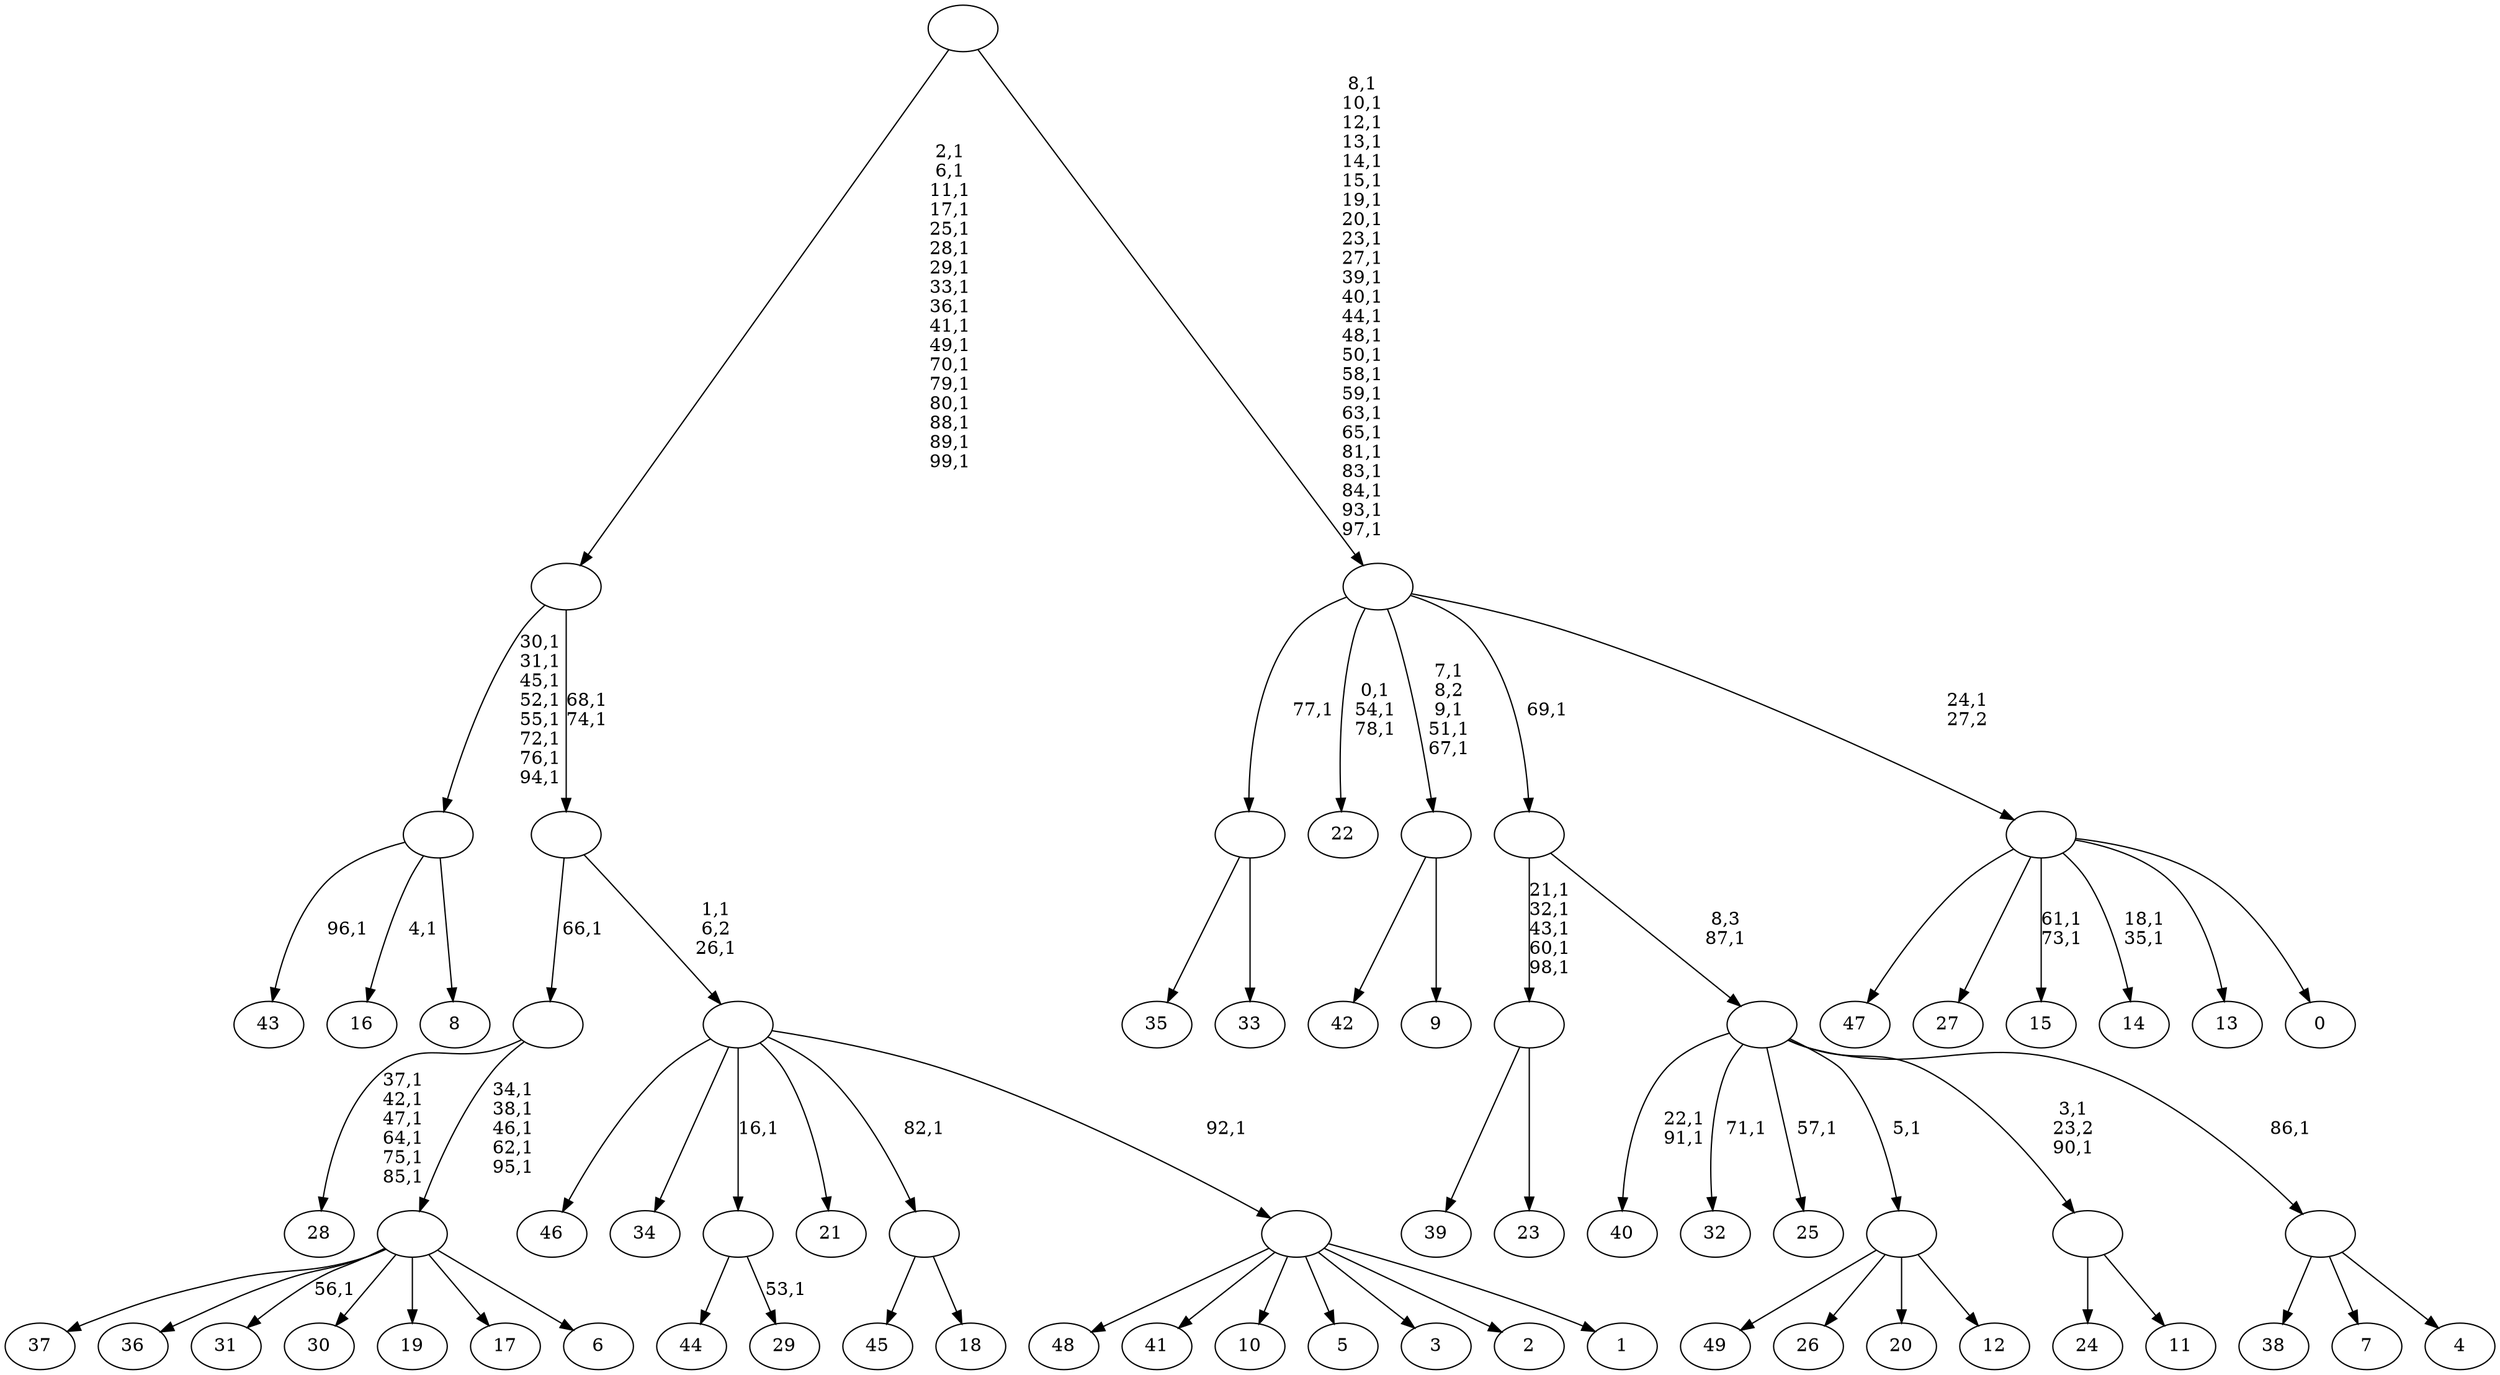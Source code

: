 digraph T {
	150 [label="49"]
	149 [label="48"]
	148 [label="47"]
	147 [label="46"]
	146 [label="45"]
	145 [label="44"]
	144 [label="43"]
	142 [label="42"]
	141 [label="41"]
	140 [label="40"]
	137 [label="39"]
	136 [label="38"]
	135 [label="37"]
	134 [label="36"]
	133 [label="35"]
	132 [label="34"]
	131 [label="33"]
	130 [label=""]
	129 [label="32"]
	127 [label="31"]
	125 [label="30"]
	124 [label="29"]
	122 [label=""]
	121 [label="28"]
	114 [label="27"]
	113 [label="26"]
	112 [label="25"]
	110 [label="24"]
	109 [label="23"]
	108 [label=""]
	103 [label="22"]
	99 [label="21"]
	98 [label="20"]
	97 [label="19"]
	96 [label="18"]
	95 [label=""]
	94 [label="17"]
	93 [label="16"]
	91 [label="15"]
	88 [label="14"]
	85 [label="13"]
	84 [label="12"]
	83 [label=""]
	82 [label="11"]
	81 [label=""]
	79 [label="10"]
	78 [label="9"]
	77 [label=""]
	73 [label="8"]
	72 [label=""]
	64 [label="7"]
	63 [label="6"]
	62 [label=""]
	57 [label=""]
	56 [label="5"]
	55 [label="4"]
	54 [label=""]
	53 [label=""]
	52 [label=""]
	51 [label="3"]
	50 [label="2"]
	49 [label="1"]
	48 [label=""]
	47 [label=""]
	45 [label=""]
	43 [label=""]
	26 [label="0"]
	25 [label=""]
	24 [label=""]
	0 [label=""]
	130 -> 133 [label=""]
	130 -> 131 [label=""]
	122 -> 124 [label="53,1"]
	122 -> 145 [label=""]
	108 -> 137 [label=""]
	108 -> 109 [label=""]
	95 -> 146 [label=""]
	95 -> 96 [label=""]
	83 -> 150 [label=""]
	83 -> 113 [label=""]
	83 -> 98 [label=""]
	83 -> 84 [label=""]
	81 -> 110 [label=""]
	81 -> 82 [label=""]
	77 -> 142 [label=""]
	77 -> 78 [label=""]
	72 -> 93 [label="4,1"]
	72 -> 144 [label="96,1"]
	72 -> 73 [label=""]
	62 -> 127 [label="56,1"]
	62 -> 135 [label=""]
	62 -> 134 [label=""]
	62 -> 125 [label=""]
	62 -> 97 [label=""]
	62 -> 94 [label=""]
	62 -> 63 [label=""]
	57 -> 62 [label="34,1\n38,1\n46,1\n62,1\n95,1"]
	57 -> 121 [label="37,1\n42,1\n47,1\n64,1\n75,1\n85,1"]
	54 -> 136 [label=""]
	54 -> 64 [label=""]
	54 -> 55 [label=""]
	53 -> 81 [label="3,1\n23,2\n90,1"]
	53 -> 112 [label="57,1"]
	53 -> 129 [label="71,1"]
	53 -> 140 [label="22,1\n91,1"]
	53 -> 83 [label="5,1"]
	53 -> 54 [label="86,1"]
	52 -> 108 [label="21,1\n32,1\n43,1\n60,1\n98,1"]
	52 -> 53 [label="8,3\n87,1"]
	48 -> 149 [label=""]
	48 -> 141 [label=""]
	48 -> 79 [label=""]
	48 -> 56 [label=""]
	48 -> 51 [label=""]
	48 -> 50 [label=""]
	48 -> 49 [label=""]
	47 -> 147 [label=""]
	47 -> 132 [label=""]
	47 -> 122 [label="16,1"]
	47 -> 99 [label=""]
	47 -> 95 [label="82,1"]
	47 -> 48 [label="92,1"]
	45 -> 47 [label="1,1\n6,2\n26,1"]
	45 -> 57 [label="66,1"]
	43 -> 45 [label="68,1\n74,1"]
	43 -> 72 [label="30,1\n31,1\n45,1\n52,1\n55,1\n72,1\n76,1\n94,1"]
	25 -> 88 [label="18,1\n35,1"]
	25 -> 91 [label="61,1\n73,1"]
	25 -> 148 [label=""]
	25 -> 114 [label=""]
	25 -> 85 [label=""]
	25 -> 26 [label=""]
	24 -> 77 [label="7,1\n8,2\n9,1\n51,1\n67,1"]
	24 -> 103 [label="0,1\n54,1\n78,1"]
	24 -> 130 [label="77,1"]
	24 -> 52 [label="69,1"]
	24 -> 25 [label="24,1\n27,2"]
	0 -> 24 [label="8,1\n10,1\n12,1\n13,1\n14,1\n15,1\n19,1\n20,1\n23,1\n27,1\n39,1\n40,1\n44,1\n48,1\n50,1\n58,1\n59,1\n63,1\n65,1\n81,1\n83,1\n84,1\n93,1\n97,1"]
	0 -> 43 [label="2,1\n6,1\n11,1\n17,1\n25,1\n28,1\n29,1\n33,1\n36,1\n41,1\n49,1\n70,1\n79,1\n80,1\n88,1\n89,1\n99,1"]
}
